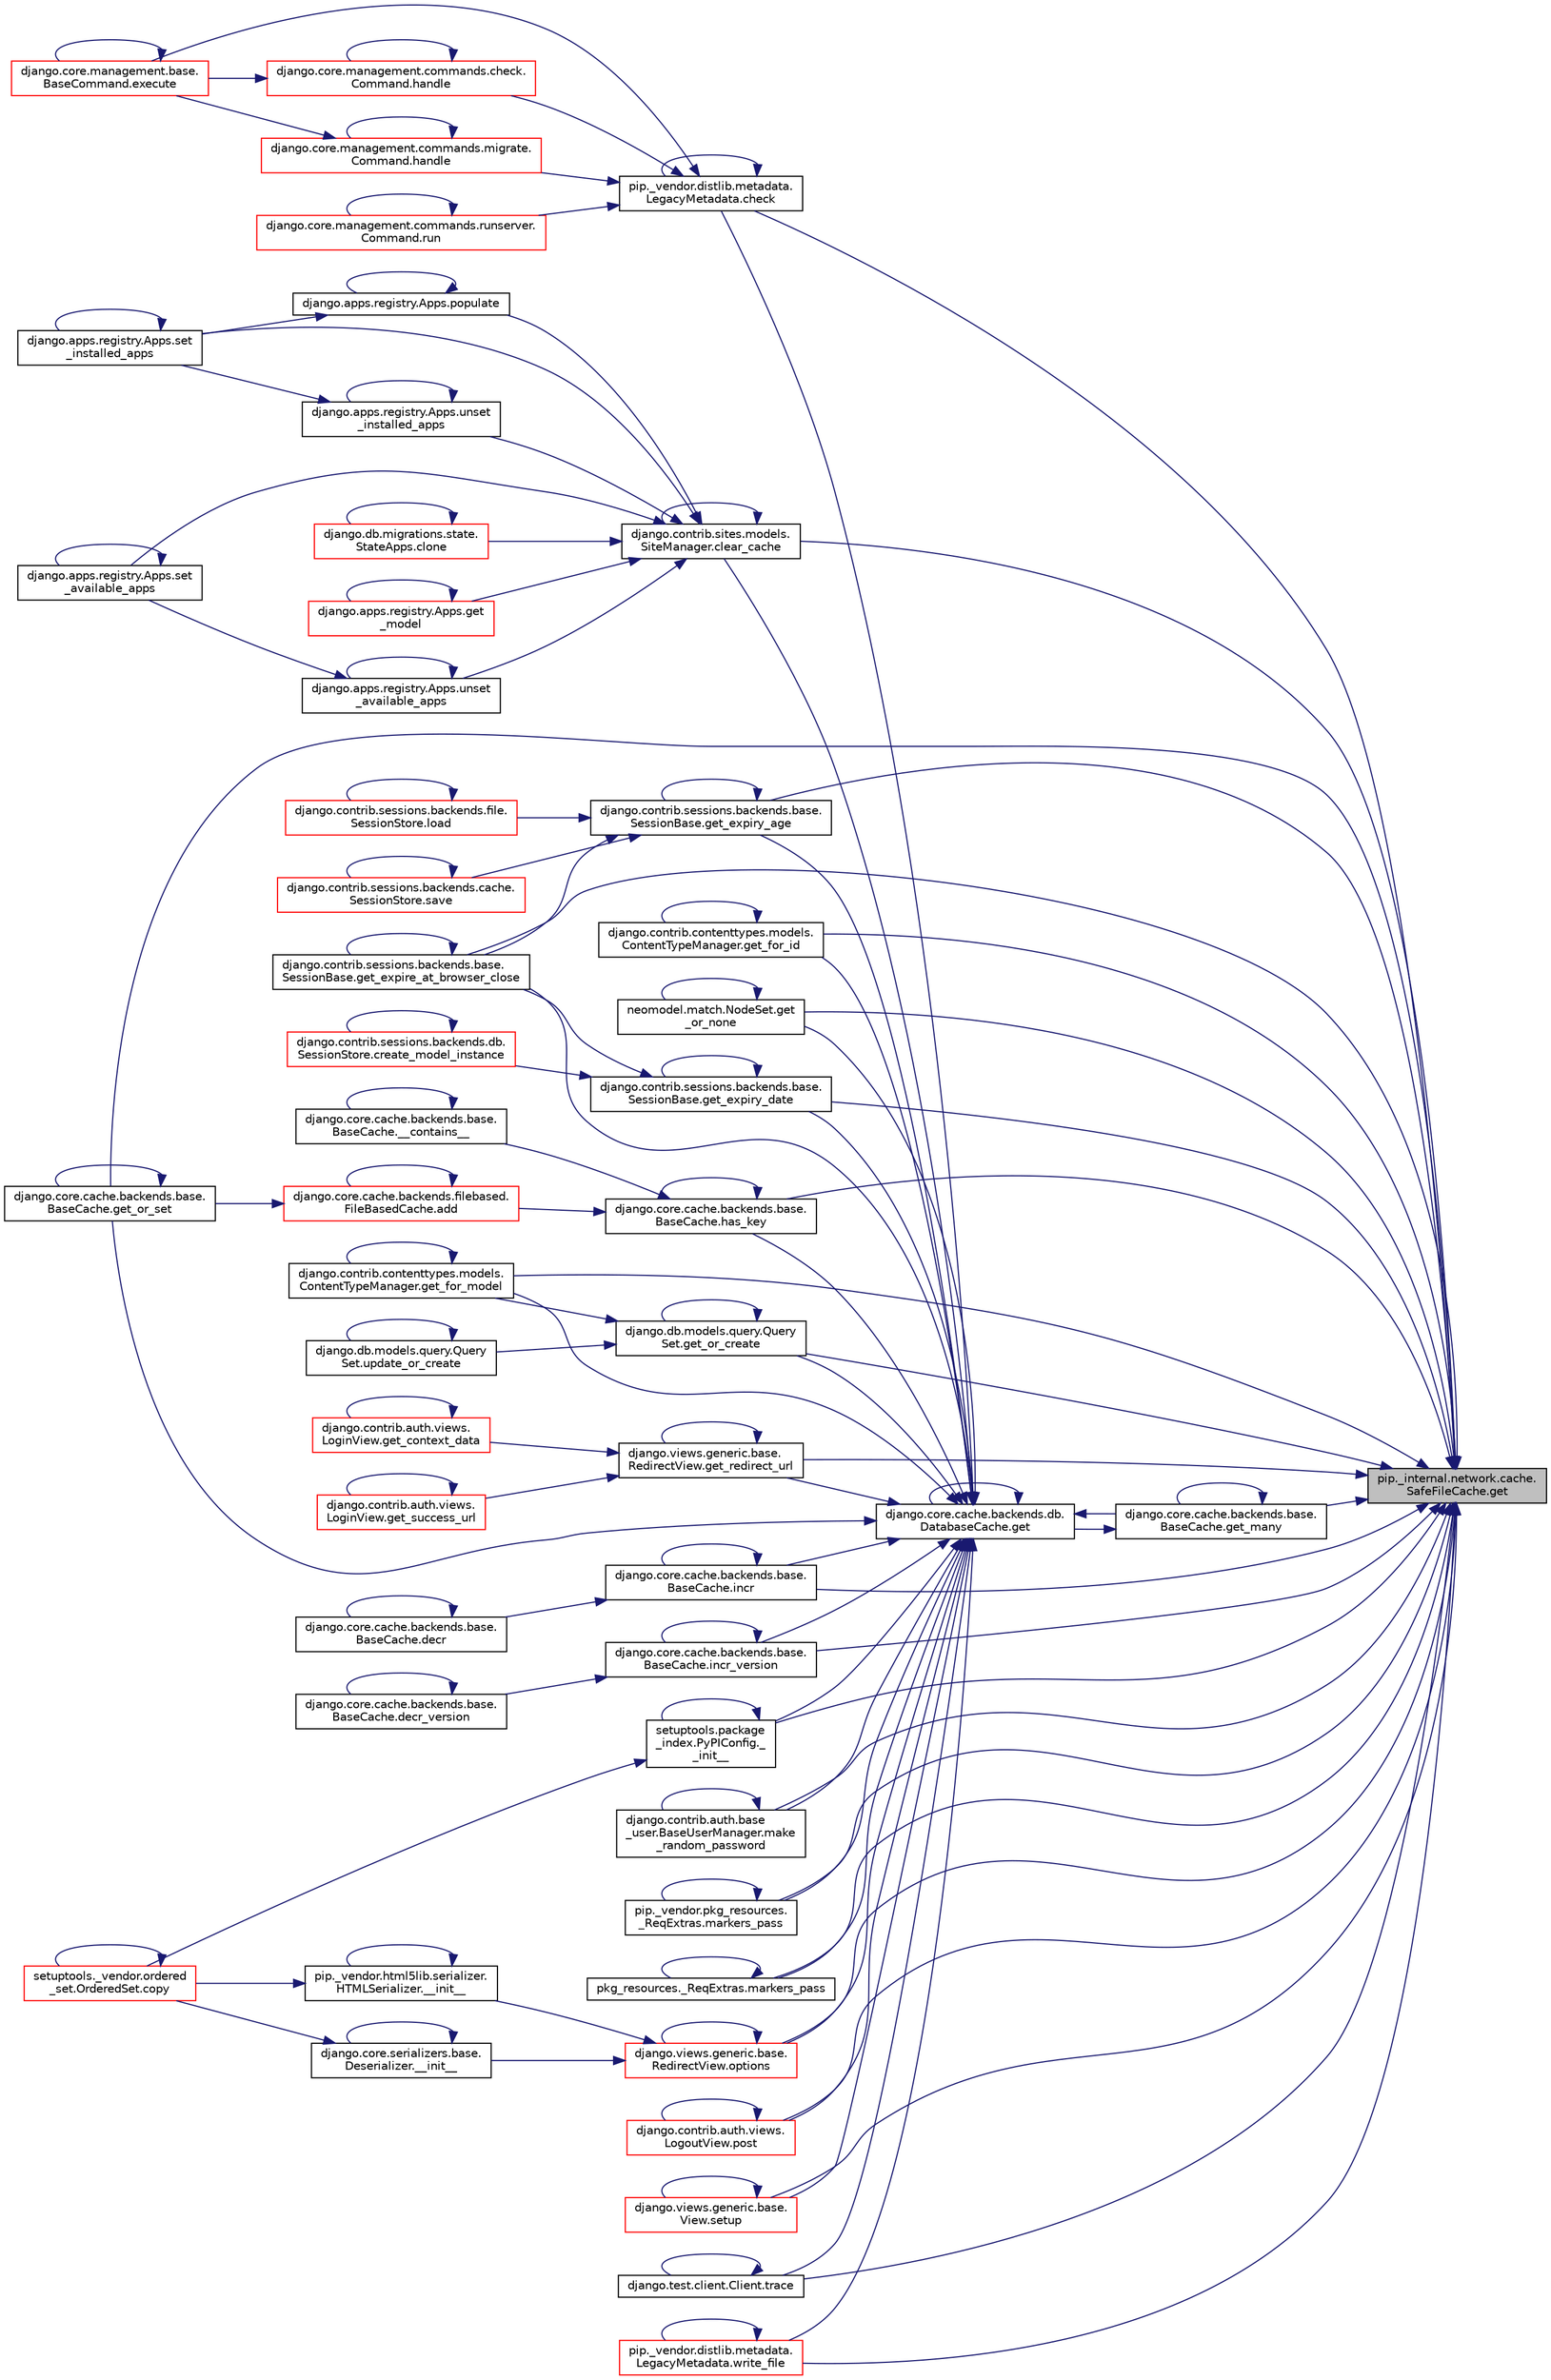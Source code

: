 digraph "pip._internal.network.cache.SafeFileCache.get"
{
 // LATEX_PDF_SIZE
  edge [fontname="Helvetica",fontsize="10",labelfontname="Helvetica",labelfontsize="10"];
  node [fontname="Helvetica",fontsize="10",shape=record];
  rankdir="RL";
  Node1 [label="pip._internal.network.cache.\lSafeFileCache.get",height=0.2,width=0.4,color="black", fillcolor="grey75", style="filled", fontcolor="black",tooltip=" "];
  Node1 -> Node2 [dir="back",color="midnightblue",fontsize="10",style="solid",fontname="Helvetica"];
  Node2 [label="setuptools.package\l_index.PyPIConfig._\l_init__",height=0.2,width=0.4,color="black", fillcolor="white", style="filled",URL="$d3/d47/classsetuptools_1_1package__index_1_1_py_p_i_config.html#a32593240a32dc851f55b82f1abebbc86",tooltip=" "];
  Node2 -> Node2 [dir="back",color="midnightblue",fontsize="10",style="solid",fontname="Helvetica"];
  Node2 -> Node3 [dir="back",color="midnightblue",fontsize="10",style="solid",fontname="Helvetica"];
  Node3 [label="setuptools._vendor.ordered\l_set.OrderedSet.copy",height=0.2,width=0.4,color="red", fillcolor="white", style="filled",URL="$d0/d40/classsetuptools_1_1__vendor_1_1ordered__set_1_1_ordered_set.html#a84224c403039b9dac5d2794d85073053",tooltip=" "];
  Node3 -> Node3 [dir="back",color="midnightblue",fontsize="10",style="solid",fontname="Helvetica"];
  Node1 -> Node189 [dir="back",color="midnightblue",fontsize="10",style="solid",fontname="Helvetica"];
  Node189 [label="pip._vendor.distlib.metadata.\lLegacyMetadata.check",height=0.2,width=0.4,color="black", fillcolor="white", style="filled",URL="$d3/dc5/classpip_1_1__vendor_1_1distlib_1_1metadata_1_1_legacy_metadata.html#a28132a5947764193c9e166d3fe8281c9",tooltip=" "];
  Node189 -> Node189 [dir="back",color="midnightblue",fontsize="10",style="solid",fontname="Helvetica"];
  Node189 -> Node30 [dir="back",color="midnightblue",fontsize="10",style="solid",fontname="Helvetica"];
  Node30 [label="django.core.management.base.\lBaseCommand.execute",height=0.2,width=0.4,color="red", fillcolor="white", style="filled",URL="$db/da3/classdjango_1_1core_1_1management_1_1base_1_1_base_command.html#a900029c213c1456bbd6f8e5b8ead2201",tooltip=" "];
  Node30 -> Node30 [dir="back",color="midnightblue",fontsize="10",style="solid",fontname="Helvetica"];
  Node189 -> Node190 [dir="back",color="midnightblue",fontsize="10",style="solid",fontname="Helvetica"];
  Node190 [label="django.core.management.commands.check.\lCommand.handle",height=0.2,width=0.4,color="red", fillcolor="white", style="filled",URL="$d0/d9d/classdjango_1_1core_1_1management_1_1commands_1_1check_1_1_command.html#a8121c351a8dacf92a6b7f022fb026263",tooltip=" "];
  Node190 -> Node30 [dir="back",color="midnightblue",fontsize="10",style="solid",fontname="Helvetica"];
  Node190 -> Node190 [dir="back",color="midnightblue",fontsize="10",style="solid",fontname="Helvetica"];
  Node189 -> Node191 [dir="back",color="midnightblue",fontsize="10",style="solid",fontname="Helvetica"];
  Node191 [label="django.core.management.commands.migrate.\lCommand.handle",height=0.2,width=0.4,color="red", fillcolor="white", style="filled",URL="$d2/d48/classdjango_1_1core_1_1management_1_1commands_1_1migrate_1_1_command.html#a0a514c50c496fa64329ee697cc56a11a",tooltip=" "];
  Node191 -> Node30 [dir="back",color="midnightblue",fontsize="10",style="solid",fontname="Helvetica"];
  Node191 -> Node191 [dir="back",color="midnightblue",fontsize="10",style="solid",fontname="Helvetica"];
  Node189 -> Node192 [dir="back",color="midnightblue",fontsize="10",style="solid",fontname="Helvetica"];
  Node192 [label="django.core.management.commands.runserver.\lCommand.run",height=0.2,width=0.4,color="red", fillcolor="white", style="filled",URL="$d7/de0/classdjango_1_1core_1_1management_1_1commands_1_1runserver_1_1_command.html#ab43840ec0576714b83052b45f07663d2",tooltip=" "];
  Node192 -> Node192 [dir="back",color="midnightblue",fontsize="10",style="solid",fontname="Helvetica"];
  Node1 -> Node193 [dir="back",color="midnightblue",fontsize="10",style="solid",fontname="Helvetica"];
  Node193 [label="django.contrib.sites.models.\lSiteManager.clear_cache",height=0.2,width=0.4,color="black", fillcolor="white", style="filled",URL="$d9/d9e/classdjango_1_1contrib_1_1sites_1_1models_1_1_site_manager.html#add1b963e98668e941563915da7a3c99f",tooltip=" "];
  Node193 -> Node193 [dir="back",color="midnightblue",fontsize="10",style="solid",fontname="Helvetica"];
  Node193 -> Node194 [dir="back",color="midnightblue",fontsize="10",style="solid",fontname="Helvetica"];
  Node194 [label="django.db.migrations.state.\lStateApps.clone",height=0.2,width=0.4,color="red", fillcolor="white", style="filled",URL="$d3/d9a/classdjango_1_1db_1_1migrations_1_1state_1_1_state_apps.html#a821944752bc7080daff8c38bb20e3943",tooltip=" "];
  Node194 -> Node194 [dir="back",color="midnightblue",fontsize="10",style="solid",fontname="Helvetica"];
  Node193 -> Node282 [dir="back",color="midnightblue",fontsize="10",style="solid",fontname="Helvetica"];
  Node282 [label="django.apps.registry.Apps.get\l_model",height=0.2,width=0.4,color="red", fillcolor="white", style="filled",URL="$d8/d34/classdjango_1_1apps_1_1registry_1_1_apps.html#a1722738559e3037cf8a08593373b8722",tooltip=" "];
  Node282 -> Node282 [dir="back",color="midnightblue",fontsize="10",style="solid",fontname="Helvetica"];
  Node193 -> Node286 [dir="back",color="midnightblue",fontsize="10",style="solid",fontname="Helvetica"];
  Node286 [label="django.apps.registry.Apps.populate",height=0.2,width=0.4,color="black", fillcolor="white", style="filled",URL="$d8/d34/classdjango_1_1apps_1_1registry_1_1_apps.html#a32d20690174973f17f6f90411fdc66f7",tooltip=" "];
  Node286 -> Node286 [dir="back",color="midnightblue",fontsize="10",style="solid",fontname="Helvetica"];
  Node286 -> Node287 [dir="back",color="midnightblue",fontsize="10",style="solid",fontname="Helvetica"];
  Node287 [label="django.apps.registry.Apps.set\l_installed_apps",height=0.2,width=0.4,color="black", fillcolor="white", style="filled",URL="$d8/d34/classdjango_1_1apps_1_1registry_1_1_apps.html#a8ae4c1eb0ea6e28b02d81c56248d3fd5",tooltip=" "];
  Node287 -> Node287 [dir="back",color="midnightblue",fontsize="10",style="solid",fontname="Helvetica"];
  Node193 -> Node288 [dir="back",color="midnightblue",fontsize="10",style="solid",fontname="Helvetica"];
  Node288 [label="django.apps.registry.Apps.set\l_available_apps",height=0.2,width=0.4,color="black", fillcolor="white", style="filled",URL="$d8/d34/classdjango_1_1apps_1_1registry_1_1_apps.html#a247cf36e424a835d2d1c211077090220",tooltip=" "];
  Node288 -> Node288 [dir="back",color="midnightblue",fontsize="10",style="solid",fontname="Helvetica"];
  Node193 -> Node287 [dir="back",color="midnightblue",fontsize="10",style="solid",fontname="Helvetica"];
  Node193 -> Node289 [dir="back",color="midnightblue",fontsize="10",style="solid",fontname="Helvetica"];
  Node289 [label="django.apps.registry.Apps.unset\l_available_apps",height=0.2,width=0.4,color="black", fillcolor="white", style="filled",URL="$d8/d34/classdjango_1_1apps_1_1registry_1_1_apps.html#a7c128e2c2e7d2424daea3add910d8113",tooltip=" "];
  Node289 -> Node288 [dir="back",color="midnightblue",fontsize="10",style="solid",fontname="Helvetica"];
  Node289 -> Node289 [dir="back",color="midnightblue",fontsize="10",style="solid",fontname="Helvetica"];
  Node193 -> Node290 [dir="back",color="midnightblue",fontsize="10",style="solid",fontname="Helvetica"];
  Node290 [label="django.apps.registry.Apps.unset\l_installed_apps",height=0.2,width=0.4,color="black", fillcolor="white", style="filled",URL="$d8/d34/classdjango_1_1apps_1_1registry_1_1_apps.html#af7409dd22d1f192cb2d743622ef08ff7",tooltip=" "];
  Node290 -> Node287 [dir="back",color="midnightblue",fontsize="10",style="solid",fontname="Helvetica"];
  Node290 -> Node290 [dir="back",color="midnightblue",fontsize="10",style="solid",fontname="Helvetica"];
  Node1 -> Node291 [dir="back",color="midnightblue",fontsize="10",style="solid",fontname="Helvetica"];
  Node291 [label="django.contrib.sessions.backends.base.\lSessionBase.get_expire_at_browser_close",height=0.2,width=0.4,color="black", fillcolor="white", style="filled",URL="$d1/d6e/classdjango_1_1contrib_1_1sessions_1_1backends_1_1base_1_1_session_base.html#a53cce514e32abb9c710682373753d834",tooltip=" "];
  Node291 -> Node291 [dir="back",color="midnightblue",fontsize="10",style="solid",fontname="Helvetica"];
  Node1 -> Node292 [dir="back",color="midnightblue",fontsize="10",style="solid",fontname="Helvetica"];
  Node292 [label="django.contrib.sessions.backends.base.\lSessionBase.get_expiry_age",height=0.2,width=0.4,color="black", fillcolor="white", style="filled",URL="$d1/d6e/classdjango_1_1contrib_1_1sessions_1_1backends_1_1base_1_1_session_base.html#a95ec4d724ae34aa019240c8463d73f54",tooltip=" "];
  Node292 -> Node291 [dir="back",color="midnightblue",fontsize="10",style="solid",fontname="Helvetica"];
  Node292 -> Node292 [dir="back",color="midnightblue",fontsize="10",style="solid",fontname="Helvetica"];
  Node292 -> Node236 [dir="back",color="midnightblue",fontsize="10",style="solid",fontname="Helvetica"];
  Node236 [label="django.contrib.sessions.backends.file.\lSessionStore.load",height=0.2,width=0.4,color="red", fillcolor="white", style="filled",URL="$dc/dba/classdjango_1_1contrib_1_1sessions_1_1backends_1_1file_1_1_session_store.html#ae9d0410b8f413875b25556b8dc5b1ed1",tooltip=" "];
  Node236 -> Node236 [dir="back",color="midnightblue",fontsize="10",style="solid",fontname="Helvetica"];
  Node292 -> Node240 [dir="back",color="midnightblue",fontsize="10",style="solid",fontname="Helvetica"];
  Node240 [label="django.contrib.sessions.backends.cache.\lSessionStore.save",height=0.2,width=0.4,color="red", fillcolor="white", style="filled",URL="$df/d0f/classdjango_1_1contrib_1_1sessions_1_1backends_1_1cache_1_1_session_store.html#a2519bbc87fdf6b0aa5efa6c4d6b1302d",tooltip=" "];
  Node240 -> Node240 [dir="back",color="midnightblue",fontsize="10",style="solid",fontname="Helvetica"];
  Node1 -> Node293 [dir="back",color="midnightblue",fontsize="10",style="solid",fontname="Helvetica"];
  Node293 [label="django.contrib.sessions.backends.base.\lSessionBase.get_expiry_date",height=0.2,width=0.4,color="black", fillcolor="white", style="filled",URL="$d1/d6e/classdjango_1_1contrib_1_1sessions_1_1backends_1_1base_1_1_session_base.html#ad8a87e303d015be27940f941d02ab850",tooltip=" "];
  Node293 -> Node294 [dir="back",color="midnightblue",fontsize="10",style="solid",fontname="Helvetica"];
  Node294 [label="django.contrib.sessions.backends.db.\lSessionStore.create_model_instance",height=0.2,width=0.4,color="red", fillcolor="white", style="filled",URL="$d2/d1a/classdjango_1_1contrib_1_1sessions_1_1backends_1_1db_1_1_session_store.html#a201d72e2f21315e89ee14302a2ab7a1c",tooltip=" "];
  Node294 -> Node294 [dir="back",color="midnightblue",fontsize="10",style="solid",fontname="Helvetica"];
  Node293 -> Node291 [dir="back",color="midnightblue",fontsize="10",style="solid",fontname="Helvetica"];
  Node293 -> Node293 [dir="back",color="midnightblue",fontsize="10",style="solid",fontname="Helvetica"];
  Node1 -> Node295 [dir="back",color="midnightblue",fontsize="10",style="solid",fontname="Helvetica"];
  Node295 [label="django.contrib.contenttypes.models.\lContentTypeManager.get_for_id",height=0.2,width=0.4,color="black", fillcolor="white", style="filled",URL="$d0/dbc/classdjango_1_1contrib_1_1contenttypes_1_1models_1_1_content_type_manager.html#a77e45a678787e583675e13f9a4d05b31",tooltip=" "];
  Node295 -> Node295 [dir="back",color="midnightblue",fontsize="10",style="solid",fontname="Helvetica"];
  Node1 -> Node234 [dir="back",color="midnightblue",fontsize="10",style="solid",fontname="Helvetica"];
  Node234 [label="django.contrib.contenttypes.models.\lContentTypeManager.get_for_model",height=0.2,width=0.4,color="black", fillcolor="white", style="filled",URL="$d0/dbc/classdjango_1_1contrib_1_1contenttypes_1_1models_1_1_content_type_manager.html#a31597c87e55555c8ea39c68d3507ab88",tooltip=" "];
  Node234 -> Node234 [dir="back",color="midnightblue",fontsize="10",style="solid",fontname="Helvetica"];
  Node1 -> Node296 [dir="back",color="midnightblue",fontsize="10",style="solid",fontname="Helvetica"];
  Node296 [label="django.core.cache.backends.base.\lBaseCache.get_many",height=0.2,width=0.4,color="black", fillcolor="white", style="filled",URL="$d0/d87/classdjango_1_1core_1_1cache_1_1backends_1_1base_1_1_base_cache.html#a0e332cc4d03beebd8cacc10376423a72",tooltip=" "];
  Node296 -> Node297 [dir="back",color="midnightblue",fontsize="10",style="solid",fontname="Helvetica"];
  Node297 [label="django.core.cache.backends.db.\lDatabaseCache.get",height=0.2,width=0.4,color="black", fillcolor="white", style="filled",URL="$d7/dcb/classdjango_1_1core_1_1cache_1_1backends_1_1db_1_1_database_cache.html#a03d4078968b2b287d4b9fbc438a54732",tooltip=" "];
  Node297 -> Node2 [dir="back",color="midnightblue",fontsize="10",style="solid",fontname="Helvetica"];
  Node297 -> Node189 [dir="back",color="midnightblue",fontsize="10",style="solid",fontname="Helvetica"];
  Node297 -> Node193 [dir="back",color="midnightblue",fontsize="10",style="solid",fontname="Helvetica"];
  Node297 -> Node297 [dir="back",color="midnightblue",fontsize="10",style="solid",fontname="Helvetica"];
  Node297 -> Node291 [dir="back",color="midnightblue",fontsize="10",style="solid",fontname="Helvetica"];
  Node297 -> Node292 [dir="back",color="midnightblue",fontsize="10",style="solid",fontname="Helvetica"];
  Node297 -> Node293 [dir="back",color="midnightblue",fontsize="10",style="solid",fontname="Helvetica"];
  Node297 -> Node295 [dir="back",color="midnightblue",fontsize="10",style="solid",fontname="Helvetica"];
  Node297 -> Node234 [dir="back",color="midnightblue",fontsize="10",style="solid",fontname="Helvetica"];
  Node297 -> Node296 [dir="back",color="midnightblue",fontsize="10",style="solid",fontname="Helvetica"];
  Node297 -> Node233 [dir="back",color="midnightblue",fontsize="10",style="solid",fontname="Helvetica"];
  Node233 [label="django.db.models.query.Query\lSet.get_or_create",height=0.2,width=0.4,color="black", fillcolor="white", style="filled",URL="$dd/d94/classdjango_1_1db_1_1models_1_1query_1_1_query_set.html#a23c2bb1d92b9ee67ce72ac2bb34cfef2",tooltip=" "];
  Node233 -> Node234 [dir="back",color="midnightblue",fontsize="10",style="solid",fontname="Helvetica"];
  Node233 -> Node233 [dir="back",color="midnightblue",fontsize="10",style="solid",fontname="Helvetica"];
  Node233 -> Node235 [dir="back",color="midnightblue",fontsize="10",style="solid",fontname="Helvetica"];
  Node235 [label="django.db.models.query.Query\lSet.update_or_create",height=0.2,width=0.4,color="black", fillcolor="white", style="filled",URL="$dd/d94/classdjango_1_1db_1_1models_1_1query_1_1_query_set.html#a5013eeb782f22ce561db8a8b0727e118",tooltip=" "];
  Node235 -> Node235 [dir="back",color="midnightblue",fontsize="10",style="solid",fontname="Helvetica"];
  Node297 -> Node298 [dir="back",color="midnightblue",fontsize="10",style="solid",fontname="Helvetica"];
  Node298 [label="neomodel.match.NodeSet.get\l_or_none",height=0.2,width=0.4,color="black", fillcolor="white", style="filled",URL="$d8/de5/classneomodel_1_1match_1_1_node_set.html#acdc7f93ca0afcae84edb855e302b1091",tooltip=" "];
  Node298 -> Node298 [dir="back",color="midnightblue",fontsize="10",style="solid",fontname="Helvetica"];
  Node297 -> Node73 [dir="back",color="midnightblue",fontsize="10",style="solid",fontname="Helvetica"];
  Node73 [label="django.core.cache.backends.base.\lBaseCache.get_or_set",height=0.2,width=0.4,color="black", fillcolor="white", style="filled",URL="$d0/d87/classdjango_1_1core_1_1cache_1_1backends_1_1base_1_1_base_cache.html#ab8fb6d32aa82d027f181414df0f562b3",tooltip=" "];
  Node73 -> Node73 [dir="back",color="midnightblue",fontsize="10",style="solid",fontname="Helvetica"];
  Node297 -> Node299 [dir="back",color="midnightblue",fontsize="10",style="solid",fontname="Helvetica"];
  Node299 [label="django.views.generic.base.\lRedirectView.get_redirect_url",height=0.2,width=0.4,color="black", fillcolor="white", style="filled",URL="$dd/dec/classdjango_1_1views_1_1generic_1_1base_1_1_redirect_view.html#a85ffe8d60d5ef6e330995fdaf6330929",tooltip=" "];
  Node299 -> Node300 [dir="back",color="midnightblue",fontsize="10",style="solid",fontname="Helvetica"];
  Node300 [label="django.contrib.auth.views.\lLoginView.get_context_data",height=0.2,width=0.4,color="red", fillcolor="white", style="filled",URL="$dd/d60/classdjango_1_1contrib_1_1auth_1_1views_1_1_login_view.html#acff2e1c7aa1e0c6dc66cb3e8e26a5ea1",tooltip=" "];
  Node300 -> Node300 [dir="back",color="midnightblue",fontsize="10",style="solid",fontname="Helvetica"];
  Node299 -> Node299 [dir="back",color="midnightblue",fontsize="10",style="solid",fontname="Helvetica"];
  Node299 -> Node341 [dir="back",color="midnightblue",fontsize="10",style="solid",fontname="Helvetica"];
  Node341 [label="django.contrib.auth.views.\lLoginView.get_success_url",height=0.2,width=0.4,color="red", fillcolor="white", style="filled",URL="$dd/d60/classdjango_1_1contrib_1_1auth_1_1views_1_1_login_view.html#a5159017e2e9e211718b32691b93d7d20",tooltip=" "];
  Node341 -> Node341 [dir="back",color="midnightblue",fontsize="10",style="solid",fontname="Helvetica"];
  Node297 -> Node304 [dir="back",color="midnightblue",fontsize="10",style="solid",fontname="Helvetica"];
  Node304 [label="django.core.cache.backends.base.\lBaseCache.has_key",height=0.2,width=0.4,color="black", fillcolor="white", style="filled",URL="$d0/d87/classdjango_1_1core_1_1cache_1_1backends_1_1base_1_1_base_cache.html#a2b96ade0a2a3859f2cbadc0cb6fd1aeb",tooltip=" "];
  Node304 -> Node208 [dir="back",color="midnightblue",fontsize="10",style="solid",fontname="Helvetica"];
  Node208 [label="django.core.cache.backends.base.\lBaseCache.__contains__",height=0.2,width=0.4,color="black", fillcolor="white", style="filled",URL="$d0/d87/classdjango_1_1core_1_1cache_1_1backends_1_1base_1_1_base_cache.html#a4b27374f426bdd32b6dfc60a1d1fb4b4",tooltip=" "];
  Node208 -> Node208 [dir="back",color="midnightblue",fontsize="10",style="solid",fontname="Helvetica"];
  Node304 -> Node209 [dir="back",color="midnightblue",fontsize="10",style="solid",fontname="Helvetica"];
  Node209 [label="django.core.cache.backends.filebased.\lFileBasedCache.add",height=0.2,width=0.4,color="red", fillcolor="white", style="filled",URL="$df/d01/classdjango_1_1core_1_1cache_1_1backends_1_1filebased_1_1_file_based_cache.html#a7f0e943dd6ee88a23c32829de3cc0325",tooltip=" "];
  Node209 -> Node209 [dir="back",color="midnightblue",fontsize="10",style="solid",fontname="Helvetica"];
  Node209 -> Node73 [dir="back",color="midnightblue",fontsize="10",style="solid",fontname="Helvetica"];
  Node304 -> Node304 [dir="back",color="midnightblue",fontsize="10",style="solid",fontname="Helvetica"];
  Node297 -> Node305 [dir="back",color="midnightblue",fontsize="10",style="solid",fontname="Helvetica"];
  Node305 [label="django.core.cache.backends.base.\lBaseCache.incr",height=0.2,width=0.4,color="black", fillcolor="white", style="filled",URL="$d0/d87/classdjango_1_1core_1_1cache_1_1backends_1_1base_1_1_base_cache.html#a4d4a4265fe3c3556c3531ed902380595",tooltip=" "];
  Node305 -> Node306 [dir="back",color="midnightblue",fontsize="10",style="solid",fontname="Helvetica"];
  Node306 [label="django.core.cache.backends.base.\lBaseCache.decr",height=0.2,width=0.4,color="black", fillcolor="white", style="filled",URL="$d0/d87/classdjango_1_1core_1_1cache_1_1backends_1_1base_1_1_base_cache.html#a3631f027eff8a3c18fbc1b8ab197a9f9",tooltip=" "];
  Node306 -> Node306 [dir="back",color="midnightblue",fontsize="10",style="solid",fontname="Helvetica"];
  Node305 -> Node305 [dir="back",color="midnightblue",fontsize="10",style="solid",fontname="Helvetica"];
  Node297 -> Node307 [dir="back",color="midnightblue",fontsize="10",style="solid",fontname="Helvetica"];
  Node307 [label="django.core.cache.backends.base.\lBaseCache.incr_version",height=0.2,width=0.4,color="black", fillcolor="white", style="filled",URL="$d0/d87/classdjango_1_1core_1_1cache_1_1backends_1_1base_1_1_base_cache.html#a7a826f8907f55918ab540fa8026aa927",tooltip=" "];
  Node307 -> Node308 [dir="back",color="midnightblue",fontsize="10",style="solid",fontname="Helvetica"];
  Node308 [label="django.core.cache.backends.base.\lBaseCache.decr_version",height=0.2,width=0.4,color="black", fillcolor="white", style="filled",URL="$d0/d87/classdjango_1_1core_1_1cache_1_1backends_1_1base_1_1_base_cache.html#a7e740e1a37f0f671d09cfc5cf16d5f44",tooltip=" "];
  Node308 -> Node308 [dir="back",color="midnightblue",fontsize="10",style="solid",fontname="Helvetica"];
  Node307 -> Node307 [dir="back",color="midnightblue",fontsize="10",style="solid",fontname="Helvetica"];
  Node297 -> Node309 [dir="back",color="midnightblue",fontsize="10",style="solid",fontname="Helvetica"];
  Node309 [label="django.contrib.auth.base\l_user.BaseUserManager.make\l_random_password",height=0.2,width=0.4,color="black", fillcolor="white", style="filled",URL="$df/d26/classdjango_1_1contrib_1_1auth_1_1base__user_1_1_base_user_manager.html#afc9a6db1973fae4566941386188c02a0",tooltip=" "];
  Node309 -> Node309 [dir="back",color="midnightblue",fontsize="10",style="solid",fontname="Helvetica"];
  Node297 -> Node310 [dir="back",color="midnightblue",fontsize="10",style="solid",fontname="Helvetica"];
  Node310 [label="pip._vendor.pkg_resources.\l_ReqExtras.markers_pass",height=0.2,width=0.4,color="black", fillcolor="white", style="filled",URL="$d9/dd5/classpip_1_1__vendor_1_1pkg__resources_1_1___req_extras.html#a1b0256ec9bc9da2aac912b35898fda5f",tooltip=" "];
  Node310 -> Node310 [dir="back",color="midnightblue",fontsize="10",style="solid",fontname="Helvetica"];
  Node297 -> Node311 [dir="back",color="midnightblue",fontsize="10",style="solid",fontname="Helvetica"];
  Node311 [label="pkg_resources._ReqExtras.markers_pass",height=0.2,width=0.4,color="black", fillcolor="white", style="filled",URL="$d9/d9f/classpkg__resources_1_1___req_extras.html#a435242531f1af2132de48679c5edf3c7",tooltip=" "];
  Node311 -> Node311 [dir="back",color="midnightblue",fontsize="10",style="solid",fontname="Helvetica"];
  Node297 -> Node312 [dir="back",color="midnightblue",fontsize="10",style="solid",fontname="Helvetica"];
  Node312 [label="django.views.generic.base.\lRedirectView.options",height=0.2,width=0.4,color="red", fillcolor="white", style="filled",URL="$dd/dec/classdjango_1_1views_1_1generic_1_1base_1_1_redirect_view.html#a3d98c40d0ae00664fd5789503f4554a3",tooltip=" "];
  Node312 -> Node139 [dir="back",color="midnightblue",fontsize="10",style="solid",fontname="Helvetica"];
  Node139 [label="pip._vendor.html5lib.serializer.\lHTMLSerializer.__init__",height=0.2,width=0.4,color="black", fillcolor="white", style="filled",URL="$d1/d17/classpip_1_1__vendor_1_1html5lib_1_1serializer_1_1_h_t_m_l_serializer.html#ae1f820664d0ba0b48b7b321577f1e996",tooltip=" "];
  Node139 -> Node139 [dir="back",color="midnightblue",fontsize="10",style="solid",fontname="Helvetica"];
  Node139 -> Node3 [dir="back",color="midnightblue",fontsize="10",style="solid",fontname="Helvetica"];
  Node312 -> Node117 [dir="back",color="midnightblue",fontsize="10",style="solid",fontname="Helvetica"];
  Node117 [label="django.core.serializers.base.\lDeserializer.__init__",height=0.2,width=0.4,color="black", fillcolor="white", style="filled",URL="$d7/df3/classdjango_1_1core_1_1serializers_1_1base_1_1_deserializer.html#ad79058cc0c4dcabd51d1c29d45757f70",tooltip=" "];
  Node117 -> Node117 [dir="back",color="midnightblue",fontsize="10",style="solid",fontname="Helvetica"];
  Node117 -> Node3 [dir="back",color="midnightblue",fontsize="10",style="solid",fontname="Helvetica"];
  Node312 -> Node312 [dir="back",color="midnightblue",fontsize="10",style="solid",fontname="Helvetica"];
  Node297 -> Node331 [dir="back",color="midnightblue",fontsize="10",style="solid",fontname="Helvetica"];
  Node331 [label="django.contrib.auth.views.\lLogoutView.post",height=0.2,width=0.4,color="red", fillcolor="white", style="filled",URL="$d5/d9b/classdjango_1_1contrib_1_1auth_1_1views_1_1_logout_view.html#a9da96b3ccbed8b74a4e94d958029ac35",tooltip=" "];
  Node331 -> Node331 [dir="back",color="midnightblue",fontsize="10",style="solid",fontname="Helvetica"];
  Node297 -> Node332 [dir="back",color="midnightblue",fontsize="10",style="solid",fontname="Helvetica"];
  Node332 [label="django.views.generic.base.\lView.setup",height=0.2,width=0.4,color="red", fillcolor="white", style="filled",URL="$d0/ddc/classdjango_1_1views_1_1generic_1_1base_1_1_view.html#ade0979d381c13961351443c4dbc40975",tooltip=" "];
  Node332 -> Node332 [dir="back",color="midnightblue",fontsize="10",style="solid",fontname="Helvetica"];
  Node297 -> Node334 [dir="back",color="midnightblue",fontsize="10",style="solid",fontname="Helvetica"];
  Node334 [label="django.test.client.Client.trace",height=0.2,width=0.4,color="black", fillcolor="white", style="filled",URL="$d2/d2e/classdjango_1_1test_1_1client_1_1_client.html#a29d49ac4b15a62fcca77fa29cc7bf1ac",tooltip=" "];
  Node334 -> Node334 [dir="back",color="midnightblue",fontsize="10",style="solid",fontname="Helvetica"];
  Node297 -> Node335 [dir="back",color="midnightblue",fontsize="10",style="solid",fontname="Helvetica"];
  Node335 [label="pip._vendor.distlib.metadata.\lLegacyMetadata.write_file",height=0.2,width=0.4,color="red", fillcolor="white", style="filled",URL="$d3/dc5/classpip_1_1__vendor_1_1distlib_1_1metadata_1_1_legacy_metadata.html#aa033975ed8087aaf281be90f828a4faa",tooltip=" "];
  Node335 -> Node335 [dir="back",color="midnightblue",fontsize="10",style="solid",fontname="Helvetica"];
  Node296 -> Node296 [dir="back",color="midnightblue",fontsize="10",style="solid",fontname="Helvetica"];
  Node1 -> Node233 [dir="back",color="midnightblue",fontsize="10",style="solid",fontname="Helvetica"];
  Node1 -> Node298 [dir="back",color="midnightblue",fontsize="10",style="solid",fontname="Helvetica"];
  Node1 -> Node73 [dir="back",color="midnightblue",fontsize="10",style="solid",fontname="Helvetica"];
  Node1 -> Node299 [dir="back",color="midnightblue",fontsize="10",style="solid",fontname="Helvetica"];
  Node1 -> Node304 [dir="back",color="midnightblue",fontsize="10",style="solid",fontname="Helvetica"];
  Node1 -> Node305 [dir="back",color="midnightblue",fontsize="10",style="solid",fontname="Helvetica"];
  Node1 -> Node307 [dir="back",color="midnightblue",fontsize="10",style="solid",fontname="Helvetica"];
  Node1 -> Node309 [dir="back",color="midnightblue",fontsize="10",style="solid",fontname="Helvetica"];
  Node1 -> Node310 [dir="back",color="midnightblue",fontsize="10",style="solid",fontname="Helvetica"];
  Node1 -> Node311 [dir="back",color="midnightblue",fontsize="10",style="solid",fontname="Helvetica"];
  Node1 -> Node312 [dir="back",color="midnightblue",fontsize="10",style="solid",fontname="Helvetica"];
  Node1 -> Node331 [dir="back",color="midnightblue",fontsize="10",style="solid",fontname="Helvetica"];
  Node1 -> Node332 [dir="back",color="midnightblue",fontsize="10",style="solid",fontname="Helvetica"];
  Node1 -> Node334 [dir="back",color="midnightblue",fontsize="10",style="solid",fontname="Helvetica"];
  Node1 -> Node335 [dir="back",color="midnightblue",fontsize="10",style="solid",fontname="Helvetica"];
}
